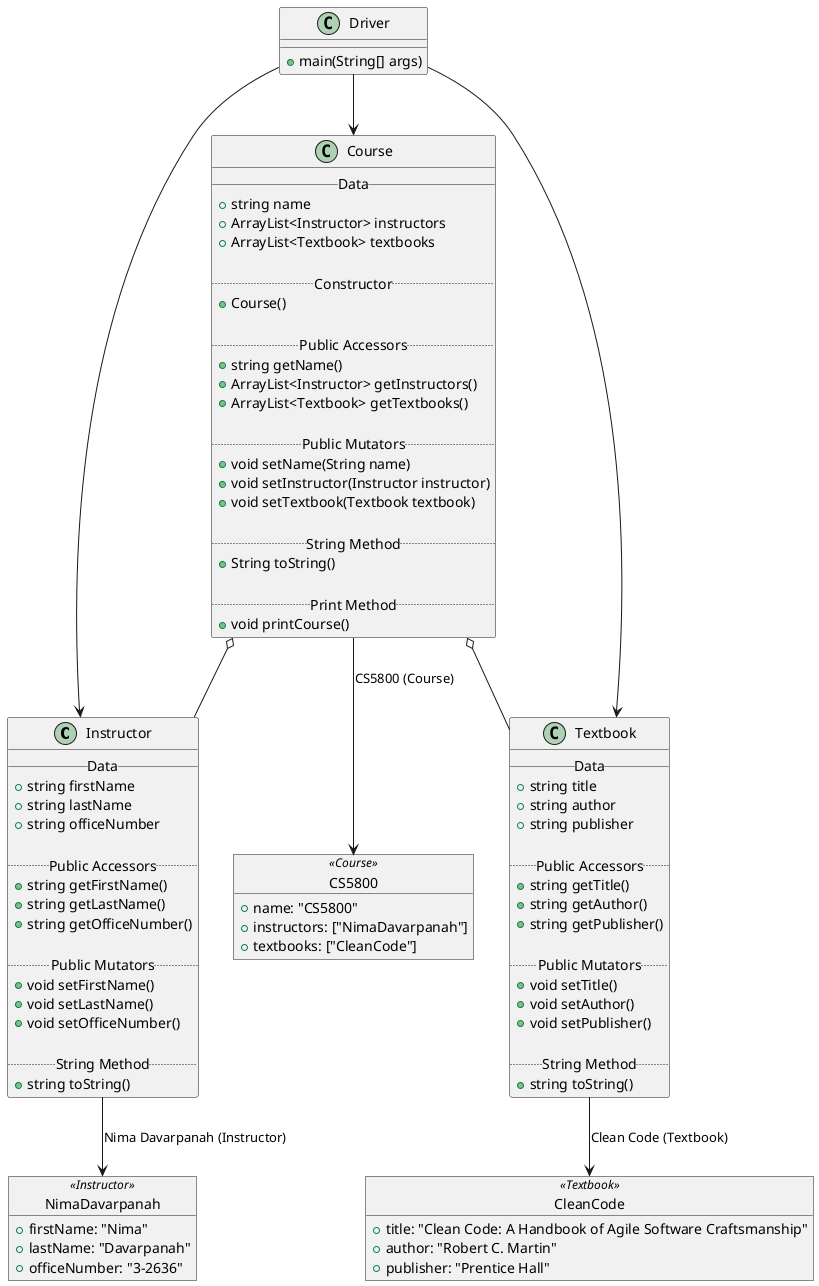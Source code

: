 @startuml
'https://plantuml.com/class-diagram

class Instructor {
    __Data__
    + string firstName
    + string lastName
    + string officeNumber

    ..Public Accessors..
    + string getFirstName()
    + string getLastName()
    + string getOfficeNumber()

    ..Public Mutators..
    + void setFirstName()
    + void setLastName()
    + void setOfficeNumber()

    ..String Method..
    + string toString()
}

class Textbook {
    __Data__
    + string title
    + string author
    + string publisher

    ..Public Accessors..
    + string getTitle()
    + string getAuthor()
    + string getPublisher()

    ..Public Mutators..
    + void setTitle()
    + void setAuthor()
    + void setPublisher()

    ..String Method..
    + string toString()
}

class Course {
    __Data__
    + string name
    + ArrayList<Instructor> instructors
    + ArrayList<Textbook> textbooks

    ..Constructor..
    + Course()

    ..Public Accessors..
    + string getName()
    + ArrayList<Instructor> getInstructors()
    + ArrayList<Textbook> getTextbooks()

    ..Public Mutators..
    + void setName(String name)
    + void setInstructor(Instructor instructor)
    + void setTextbook(Textbook textbook)

    ..String Method..
    + String toString()

    ..Print Method..
    + void printCourse()
}

class Driver {
    + main(String[] args)
}

object CS5800 <<Course>> {
    + name: "CS5800"
    + instructors: ["NimaDavarpanah"]
    + textbooks: ["CleanCode"]
}

object NimaDavarpanah <<Instructor>> {
    + firstName: "Nima"
    + lastName: "Davarpanah"
    + officeNumber: "3-2636"
}

object CleanCode <<Textbook>> {
    + title: "Clean Code: A Handbook of Agile Software Craftsmanship"
    + author: "Robert C. Martin"
    + publisher: "Prentice Hall"
}

Driver --> Course
Driver --> Instructor
Driver --> Textbook

Course o-- Instructor
Course o-- Textbook

Instructor --> NimaDavarpanah: Nima Davarpanah (Instructor)
Textbook --> CleanCode: Clean Code (Textbook)
Course --> CS5800: CS5800 (Course)

@enduml